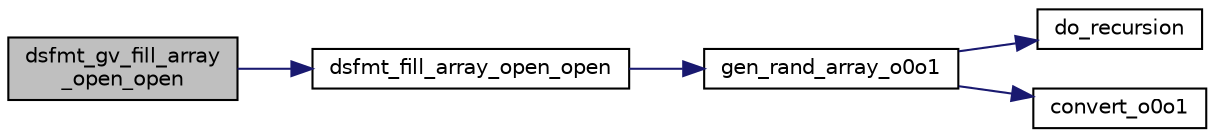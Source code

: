 digraph "dsfmt_gv_fill_array_open_open"
{
 // INTERACTIVE_SVG=YES
  edge [fontname="Helvetica",fontsize="10",labelfontname="Helvetica",labelfontsize="10"];
  node [fontname="Helvetica",fontsize="10",shape=record];
  rankdir="LR";
  Node1 [label="dsfmt_gv_fill_array\l_open_open",height=0.2,width=0.4,color="black", fillcolor="grey75", style="filled", fontcolor="black"];
  Node1 -> Node2 [color="midnightblue",fontsize="10",style="solid",fontname="Helvetica"];
  Node2 [label="dsfmt_fill_array_open_open",height=0.2,width=0.4,color="black", fillcolor="white", style="filled",URL="$d_s_f_m_t_8h.html#aeed310e17f9f652c1b0ec86298c834c1"];
  Node2 -> Node3 [color="midnightblue",fontsize="10",style="solid",fontname="Helvetica"];
  Node3 [label="gen_rand_array_o0o1",height=0.2,width=0.4,color="black", fillcolor="white", style="filled",URL="$d_s_f_m_t_8c.html#a2bad2f5ded750e7c250a121cdb61166e"];
  Node3 -> Node4 [color="midnightblue",fontsize="10",style="solid",fontname="Helvetica"];
  Node4 [label="do_recursion",height=0.2,width=0.4,color="black", fillcolor="white", style="filled",URL="$d_s_f_m_t_8c.html#a43e33e2235015c9c072bad7dfe1a282c"];
  Node3 -> Node5 [color="midnightblue",fontsize="10",style="solid",fontname="Helvetica"];
  Node5 [label="convert_o0o1",height=0.2,width=0.4,color="black", fillcolor="white", style="filled",URL="$d_s_f_m_t_8c.html#a9fb54ba8ca524bc29724b333b6a37cc2"];
}

